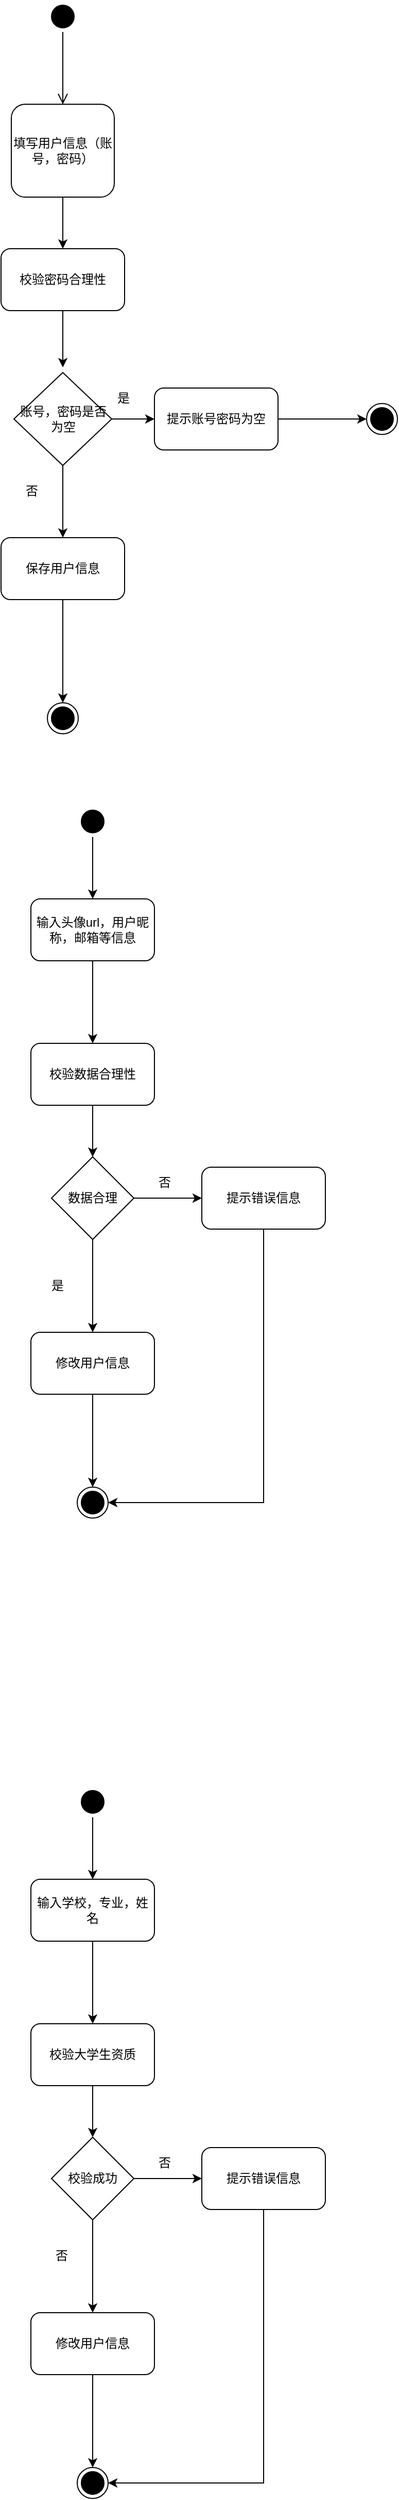 <mxfile version="24.2.2" type="github">
  <diagram name="第 1 页" id="vKyOZpu00KVVWq0q7L-a">
    <mxGraphModel dx="1050" dy="530" grid="1" gridSize="10" guides="1" tooltips="1" connect="1" arrows="1" fold="1" page="1" pageScale="1" pageWidth="827" pageHeight="1169" math="0" shadow="0">
      <root>
        <mxCell id="0" />
        <mxCell id="1" parent="0" />
        <mxCell id="B_Qh2BRSdst1haslCtpr-6" style="edgeStyle=orthogonalEdgeStyle;rounded=0;orthogonalLoop=1;jettySize=auto;html=1;exitX=0.5;exitY=1;exitDx=0;exitDy=0;entryX=0.5;entryY=0;entryDx=0;entryDy=0;" edge="1" parent="1" source="B_Qh2BRSdst1haslCtpr-1" target="B_Qh2BRSdst1haslCtpr-5">
          <mxGeometry relative="1" as="geometry" />
        </mxCell>
        <mxCell id="B_Qh2BRSdst1haslCtpr-1" value="填写用户信息（账号，密码）" style="rounded=1;whiteSpace=wrap;html=1;" vertex="1" parent="1">
          <mxGeometry x="155" y="270" width="100" height="90" as="geometry" />
        </mxCell>
        <mxCell id="B_Qh2BRSdst1haslCtpr-2" value="" style="ellipse;html=1;shape=endState;fillColor=#000000;strokeColor=default;" vertex="1" parent="1">
          <mxGeometry x="190" y="850" width="30" height="30" as="geometry" />
        </mxCell>
        <mxCell id="B_Qh2BRSdst1haslCtpr-3" value="" style="ellipse;html=1;shape=startState;fillColor=#000000;strokeColor=default;" vertex="1" parent="1">
          <mxGeometry x="190" y="170" width="30" height="30" as="geometry" />
        </mxCell>
        <mxCell id="B_Qh2BRSdst1haslCtpr-4" value="" style="edgeStyle=orthogonalEdgeStyle;html=1;verticalAlign=bottom;endArrow=open;endSize=8;strokeColor=default;rounded=0;" edge="1" source="B_Qh2BRSdst1haslCtpr-3" parent="1">
          <mxGeometry relative="1" as="geometry">
            <mxPoint x="205" y="270" as="targetPoint" />
          </mxGeometry>
        </mxCell>
        <mxCell id="B_Qh2BRSdst1haslCtpr-8" style="edgeStyle=orthogonalEdgeStyle;rounded=0;orthogonalLoop=1;jettySize=auto;html=1;exitX=0.5;exitY=1;exitDx=0;exitDy=0;entryX=0.5;entryY=0;entryDx=0;entryDy=0;" edge="1" parent="1" source="B_Qh2BRSdst1haslCtpr-5">
          <mxGeometry relative="1" as="geometry">
            <mxPoint x="205" y="525.0" as="targetPoint" />
          </mxGeometry>
        </mxCell>
        <mxCell id="B_Qh2BRSdst1haslCtpr-5" value="校验密码合理性" style="rounded=1;whiteSpace=wrap;html=1;" vertex="1" parent="1">
          <mxGeometry x="145" y="410" width="120" height="60" as="geometry" />
        </mxCell>
        <mxCell id="B_Qh2BRSdst1haslCtpr-11" style="edgeStyle=orthogonalEdgeStyle;rounded=0;orthogonalLoop=1;jettySize=auto;html=1;exitX=1;exitY=0.5;exitDx=0;exitDy=0;" edge="1" parent="1" source="B_Qh2BRSdst1haslCtpr-9" target="B_Qh2BRSdst1haslCtpr-10">
          <mxGeometry relative="1" as="geometry" />
        </mxCell>
        <mxCell id="B_Qh2BRSdst1haslCtpr-12" style="edgeStyle=orthogonalEdgeStyle;rounded=0;orthogonalLoop=1;jettySize=auto;html=1;exitX=0.5;exitY=1;exitDx=0;exitDy=0;" edge="1" parent="1" source="B_Qh2BRSdst1haslCtpr-9">
          <mxGeometry relative="1" as="geometry">
            <mxPoint x="205" y="690" as="targetPoint" />
          </mxGeometry>
        </mxCell>
        <mxCell id="B_Qh2BRSdst1haslCtpr-9" value="账号，密码是否为空" style="rhombus;whiteSpace=wrap;html=1;" vertex="1" parent="1">
          <mxGeometry x="157.5" y="530" width="95" height="90" as="geometry" />
        </mxCell>
        <mxCell id="B_Qh2BRSdst1haslCtpr-16" style="edgeStyle=orthogonalEdgeStyle;rounded=0;orthogonalLoop=1;jettySize=auto;html=1;exitX=1;exitY=0.5;exitDx=0;exitDy=0;entryX=0;entryY=0.5;entryDx=0;entryDy=0;" edge="1" parent="1" source="B_Qh2BRSdst1haslCtpr-10" target="B_Qh2BRSdst1haslCtpr-15">
          <mxGeometry relative="1" as="geometry" />
        </mxCell>
        <mxCell id="B_Qh2BRSdst1haslCtpr-10" value="提示账号密码为空" style="rounded=1;whiteSpace=wrap;html=1;" vertex="1" parent="1">
          <mxGeometry x="294" y="545" width="120" height="60" as="geometry" />
        </mxCell>
        <mxCell id="B_Qh2BRSdst1haslCtpr-14" style="edgeStyle=orthogonalEdgeStyle;rounded=0;orthogonalLoop=1;jettySize=auto;html=1;exitX=0.5;exitY=1;exitDx=0;exitDy=0;entryX=0.5;entryY=0;entryDx=0;entryDy=0;" edge="1" parent="1" source="B_Qh2BRSdst1haslCtpr-13" target="B_Qh2BRSdst1haslCtpr-2">
          <mxGeometry relative="1" as="geometry" />
        </mxCell>
        <mxCell id="B_Qh2BRSdst1haslCtpr-13" value="保存用户信息" style="rounded=1;whiteSpace=wrap;html=1;" vertex="1" parent="1">
          <mxGeometry x="145" y="690" width="120" height="60" as="geometry" />
        </mxCell>
        <mxCell id="B_Qh2BRSdst1haslCtpr-15" value="" style="ellipse;html=1;shape=endState;fillColor=#000000;strokeColor=default;" vertex="1" parent="1">
          <mxGeometry x="500" y="560" width="30" height="30" as="geometry" />
        </mxCell>
        <mxCell id="B_Qh2BRSdst1haslCtpr-21" style="edgeStyle=orthogonalEdgeStyle;rounded=0;orthogonalLoop=1;jettySize=auto;html=1;exitX=0.5;exitY=1;exitDx=0;exitDy=0;" edge="1" parent="1" source="B_Qh2BRSdst1haslCtpr-17" target="B_Qh2BRSdst1haslCtpr-20">
          <mxGeometry relative="1" as="geometry" />
        </mxCell>
        <mxCell id="B_Qh2BRSdst1haslCtpr-17" value="输入头像url，用户昵称，邮箱等信息" style="rounded=1;whiteSpace=wrap;html=1;" vertex="1" parent="1">
          <mxGeometry x="174" y="1040" width="120" height="60" as="geometry" />
        </mxCell>
        <mxCell id="B_Qh2BRSdst1haslCtpr-19" style="edgeStyle=orthogonalEdgeStyle;rounded=0;orthogonalLoop=1;jettySize=auto;html=1;exitX=0.5;exitY=1;exitDx=0;exitDy=0;entryX=0.5;entryY=0;entryDx=0;entryDy=0;" edge="1" parent="1" source="B_Qh2BRSdst1haslCtpr-18" target="B_Qh2BRSdst1haslCtpr-17">
          <mxGeometry relative="1" as="geometry" />
        </mxCell>
        <mxCell id="B_Qh2BRSdst1haslCtpr-18" value="" style="ellipse;html=1;shape=startState;fillColor=#000000;strokeColor=default;" vertex="1" parent="1">
          <mxGeometry x="219" y="950" width="30" height="30" as="geometry" />
        </mxCell>
        <mxCell id="B_Qh2BRSdst1haslCtpr-26" style="edgeStyle=orthogonalEdgeStyle;rounded=0;orthogonalLoop=1;jettySize=auto;html=1;exitX=0.5;exitY=1;exitDx=0;exitDy=0;" edge="1" parent="1" source="B_Qh2BRSdst1haslCtpr-20" target="B_Qh2BRSdst1haslCtpr-22">
          <mxGeometry relative="1" as="geometry" />
        </mxCell>
        <mxCell id="B_Qh2BRSdst1haslCtpr-20" value="校验数据合理性" style="rounded=1;whiteSpace=wrap;html=1;" vertex="1" parent="1">
          <mxGeometry x="174" y="1180" width="120" height="60" as="geometry" />
        </mxCell>
        <mxCell id="B_Qh2BRSdst1haslCtpr-27" style="edgeStyle=orthogonalEdgeStyle;rounded=0;orthogonalLoop=1;jettySize=auto;html=1;exitX=1;exitY=0.5;exitDx=0;exitDy=0;entryX=0;entryY=0.5;entryDx=0;entryDy=0;" edge="1" parent="1" source="B_Qh2BRSdst1haslCtpr-22" target="B_Qh2BRSdst1haslCtpr-23">
          <mxGeometry relative="1" as="geometry" />
        </mxCell>
        <mxCell id="B_Qh2BRSdst1haslCtpr-29" style="edgeStyle=orthogonalEdgeStyle;rounded=0;orthogonalLoop=1;jettySize=auto;html=1;exitX=0.5;exitY=1;exitDx=0;exitDy=0;" edge="1" parent="1" source="B_Qh2BRSdst1haslCtpr-22" target="B_Qh2BRSdst1haslCtpr-28">
          <mxGeometry relative="1" as="geometry" />
        </mxCell>
        <mxCell id="B_Qh2BRSdst1haslCtpr-22" value="数据合理" style="rhombus;whiteSpace=wrap;html=1;" vertex="1" parent="1">
          <mxGeometry x="194" y="1290" width="80" height="80" as="geometry" />
        </mxCell>
        <mxCell id="B_Qh2BRSdst1haslCtpr-32" style="edgeStyle=orthogonalEdgeStyle;rounded=0;orthogonalLoop=1;jettySize=auto;html=1;exitX=0.5;exitY=1;exitDx=0;exitDy=0;entryX=1;entryY=0.5;entryDx=0;entryDy=0;" edge="1" parent="1" source="B_Qh2BRSdst1haslCtpr-23" target="B_Qh2BRSdst1haslCtpr-30">
          <mxGeometry relative="1" as="geometry" />
        </mxCell>
        <mxCell id="B_Qh2BRSdst1haslCtpr-23" value="提示错误信息" style="rounded=1;whiteSpace=wrap;html=1;" vertex="1" parent="1">
          <mxGeometry x="340" y="1300" width="120" height="60" as="geometry" />
        </mxCell>
        <mxCell id="B_Qh2BRSdst1haslCtpr-24" value="是" style="text;html=1;align=center;verticalAlign=middle;whiteSpace=wrap;rounded=0;" vertex="1" parent="1">
          <mxGeometry x="234" y="540" width="60" height="30" as="geometry" />
        </mxCell>
        <mxCell id="B_Qh2BRSdst1haslCtpr-25" value="否" style="text;html=1;align=center;verticalAlign=middle;whiteSpace=wrap;rounded=0;" vertex="1" parent="1">
          <mxGeometry x="145" y="630" width="60" height="30" as="geometry" />
        </mxCell>
        <mxCell id="B_Qh2BRSdst1haslCtpr-31" style="edgeStyle=orthogonalEdgeStyle;rounded=0;orthogonalLoop=1;jettySize=auto;html=1;exitX=0.5;exitY=1;exitDx=0;exitDy=0;entryX=0.5;entryY=0;entryDx=0;entryDy=0;" edge="1" parent="1" source="B_Qh2BRSdst1haslCtpr-28" target="B_Qh2BRSdst1haslCtpr-30">
          <mxGeometry relative="1" as="geometry" />
        </mxCell>
        <mxCell id="B_Qh2BRSdst1haslCtpr-28" value="修改用户信息" style="rounded=1;whiteSpace=wrap;html=1;" vertex="1" parent="1">
          <mxGeometry x="174" y="1460" width="120" height="60" as="geometry" />
        </mxCell>
        <mxCell id="B_Qh2BRSdst1haslCtpr-30" value="" style="ellipse;html=1;shape=endState;fillColor=#000000;strokeColor=default;" vertex="1" parent="1">
          <mxGeometry x="219" y="1610" width="30" height="30" as="geometry" />
        </mxCell>
        <mxCell id="B_Qh2BRSdst1haslCtpr-33" style="edgeStyle=orthogonalEdgeStyle;rounded=0;orthogonalLoop=1;jettySize=auto;html=1;exitX=0.5;exitY=1;exitDx=0;exitDy=0;" edge="1" parent="1" source="B_Qh2BRSdst1haslCtpr-34" target="B_Qh2BRSdst1haslCtpr-38">
          <mxGeometry relative="1" as="geometry" />
        </mxCell>
        <mxCell id="B_Qh2BRSdst1haslCtpr-34" value="输入学校，专业，姓名" style="rounded=1;whiteSpace=wrap;html=1;" vertex="1" parent="1">
          <mxGeometry x="174" y="1990" width="120" height="60" as="geometry" />
        </mxCell>
        <mxCell id="B_Qh2BRSdst1haslCtpr-35" style="edgeStyle=orthogonalEdgeStyle;rounded=0;orthogonalLoop=1;jettySize=auto;html=1;exitX=0.5;exitY=1;exitDx=0;exitDy=0;entryX=0.5;entryY=0;entryDx=0;entryDy=0;" edge="1" parent="1" source="B_Qh2BRSdst1haslCtpr-36" target="B_Qh2BRSdst1haslCtpr-34">
          <mxGeometry relative="1" as="geometry" />
        </mxCell>
        <mxCell id="B_Qh2BRSdst1haslCtpr-36" value="" style="ellipse;html=1;shape=startState;fillColor=#000000;strokeColor=default;" vertex="1" parent="1">
          <mxGeometry x="219" y="1900" width="30" height="30" as="geometry" />
        </mxCell>
        <mxCell id="B_Qh2BRSdst1haslCtpr-37" style="edgeStyle=orthogonalEdgeStyle;rounded=0;orthogonalLoop=1;jettySize=auto;html=1;exitX=0.5;exitY=1;exitDx=0;exitDy=0;" edge="1" parent="1" source="B_Qh2BRSdst1haslCtpr-38" target="B_Qh2BRSdst1haslCtpr-41">
          <mxGeometry relative="1" as="geometry" />
        </mxCell>
        <mxCell id="B_Qh2BRSdst1haslCtpr-38" value="校验大学生资质" style="rounded=1;whiteSpace=wrap;html=1;" vertex="1" parent="1">
          <mxGeometry x="174" y="2130" width="120" height="60" as="geometry" />
        </mxCell>
        <mxCell id="B_Qh2BRSdst1haslCtpr-39" style="edgeStyle=orthogonalEdgeStyle;rounded=0;orthogonalLoop=1;jettySize=auto;html=1;exitX=1;exitY=0.5;exitDx=0;exitDy=0;entryX=0;entryY=0.5;entryDx=0;entryDy=0;" edge="1" parent="1" source="B_Qh2BRSdst1haslCtpr-41" target="B_Qh2BRSdst1haslCtpr-43">
          <mxGeometry relative="1" as="geometry" />
        </mxCell>
        <mxCell id="B_Qh2BRSdst1haslCtpr-40" style="edgeStyle=orthogonalEdgeStyle;rounded=0;orthogonalLoop=1;jettySize=auto;html=1;exitX=0.5;exitY=1;exitDx=0;exitDy=0;" edge="1" parent="1" source="B_Qh2BRSdst1haslCtpr-41" target="B_Qh2BRSdst1haslCtpr-45">
          <mxGeometry relative="1" as="geometry" />
        </mxCell>
        <mxCell id="B_Qh2BRSdst1haslCtpr-41" value="校验成功" style="rhombus;whiteSpace=wrap;html=1;" vertex="1" parent="1">
          <mxGeometry x="194" y="2240" width="80" height="80" as="geometry" />
        </mxCell>
        <mxCell id="B_Qh2BRSdst1haslCtpr-42" style="edgeStyle=orthogonalEdgeStyle;rounded=0;orthogonalLoop=1;jettySize=auto;html=1;exitX=0.5;exitY=1;exitDx=0;exitDy=0;entryX=1;entryY=0.5;entryDx=0;entryDy=0;" edge="1" parent="1" source="B_Qh2BRSdst1haslCtpr-43" target="B_Qh2BRSdst1haslCtpr-46">
          <mxGeometry relative="1" as="geometry" />
        </mxCell>
        <mxCell id="B_Qh2BRSdst1haslCtpr-43" value="提示错误信息" style="rounded=1;whiteSpace=wrap;html=1;" vertex="1" parent="1">
          <mxGeometry x="340" y="2250" width="120" height="60" as="geometry" />
        </mxCell>
        <mxCell id="B_Qh2BRSdst1haslCtpr-44" style="edgeStyle=orthogonalEdgeStyle;rounded=0;orthogonalLoop=1;jettySize=auto;html=1;exitX=0.5;exitY=1;exitDx=0;exitDy=0;entryX=0.5;entryY=0;entryDx=0;entryDy=0;" edge="1" parent="1" source="B_Qh2BRSdst1haslCtpr-45" target="B_Qh2BRSdst1haslCtpr-46">
          <mxGeometry relative="1" as="geometry" />
        </mxCell>
        <mxCell id="B_Qh2BRSdst1haslCtpr-45" value="修改用户信息" style="rounded=1;whiteSpace=wrap;html=1;" vertex="1" parent="1">
          <mxGeometry x="174" y="2410" width="120" height="60" as="geometry" />
        </mxCell>
        <mxCell id="B_Qh2BRSdst1haslCtpr-46" value="" style="ellipse;html=1;shape=endState;fillColor=#000000;strokeColor=default;" vertex="1" parent="1">
          <mxGeometry x="219" y="2560" width="30" height="30" as="geometry" />
        </mxCell>
        <mxCell id="B_Qh2BRSdst1haslCtpr-47" value="否" style="text;html=1;align=center;verticalAlign=middle;whiteSpace=wrap;rounded=0;" vertex="1" parent="1">
          <mxGeometry x="274" y="1300" width="60" height="30" as="geometry" />
        </mxCell>
        <mxCell id="B_Qh2BRSdst1haslCtpr-48" value="是" style="text;html=1;align=center;verticalAlign=middle;whiteSpace=wrap;rounded=0;" vertex="1" parent="1">
          <mxGeometry x="170" y="1400" width="60" height="30" as="geometry" />
        </mxCell>
        <mxCell id="B_Qh2BRSdst1haslCtpr-49" value="否" style="text;html=1;align=center;verticalAlign=middle;whiteSpace=wrap;rounded=0;" vertex="1" parent="1">
          <mxGeometry x="274" y="2250" width="60" height="30" as="geometry" />
        </mxCell>
        <mxCell id="B_Qh2BRSdst1haslCtpr-50" value="否" style="text;html=1;align=center;verticalAlign=middle;whiteSpace=wrap;rounded=0;" vertex="1" parent="1">
          <mxGeometry x="174" y="2340" width="60" height="30" as="geometry" />
        </mxCell>
      </root>
    </mxGraphModel>
  </diagram>
</mxfile>
